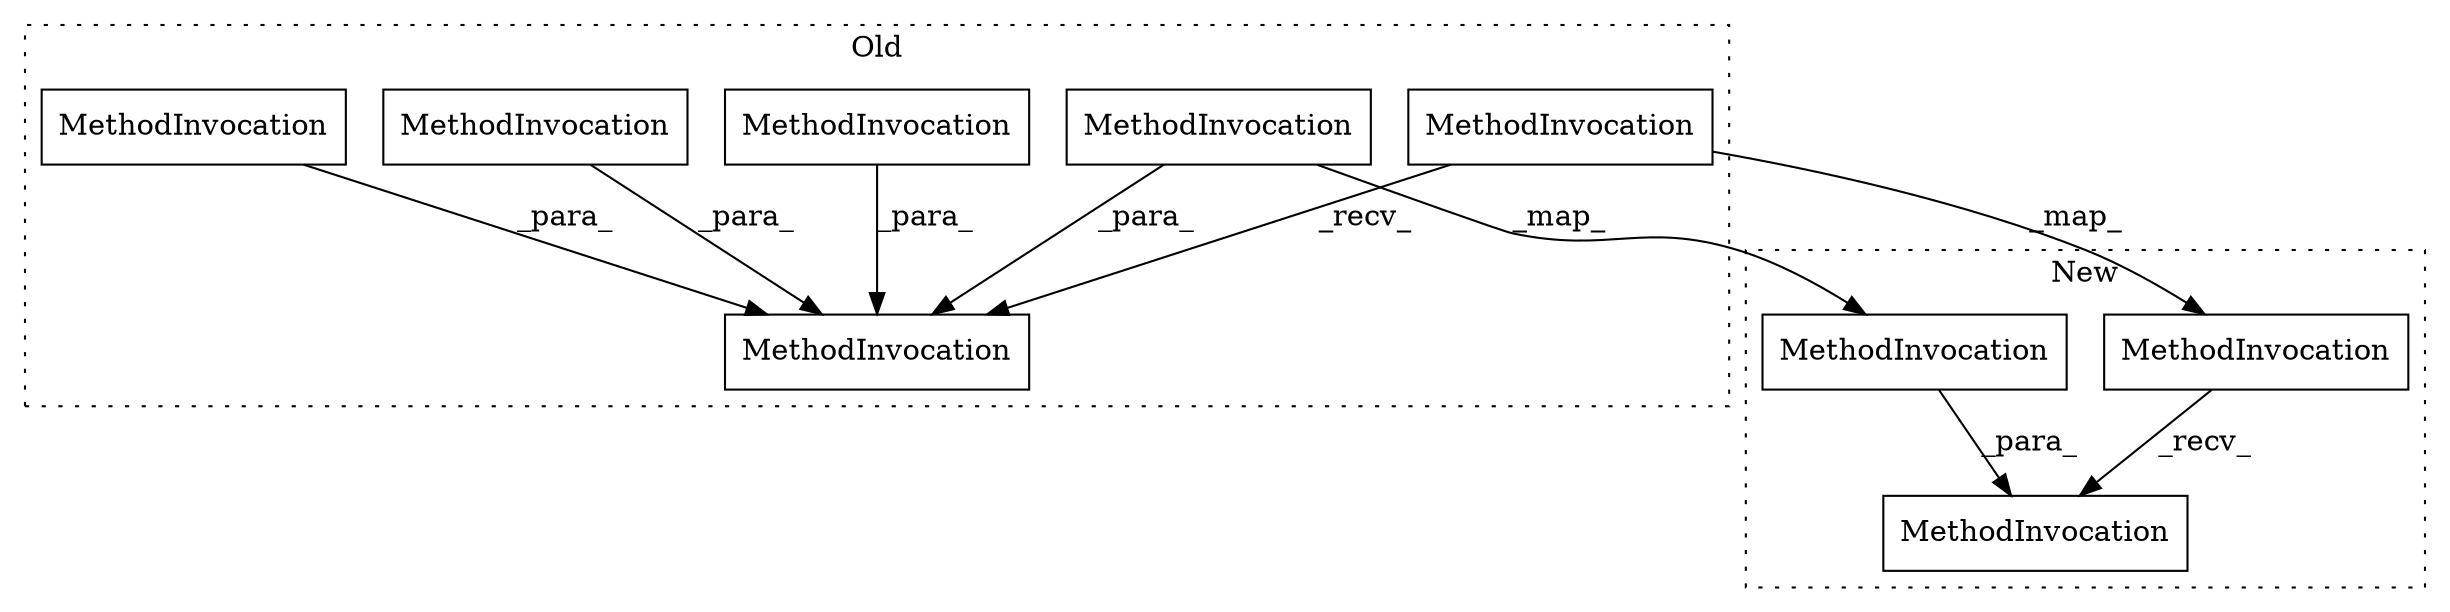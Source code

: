 digraph G {
subgraph cluster0 {
2 [label="MethodInvocation" a="32" s="4017" l="12" shape="box"];
5 [label="MethodInvocation" a="32" s="3993" l="5" shape="box"];
6 [label="MethodInvocation" a="32" s="4000" l="8" shape="box"];
7 [label="MethodInvocation" a="32" s="4031" l="5" shape="box"];
8 [label="MethodInvocation" a="32" s="3965,3981" l="8,2" shape="box"];
9 [label="MethodInvocation" a="32" s="3984,4036" l="9,2" shape="box"];
label = "Old";
style="dotted";
}
subgraph cluster1 {
1 [label="MethodInvocation" a="32" s="3754,3768" l="9,2" shape="box"];
3 [label="MethodInvocation" a="32" s="3763" l="5" shape="box"];
4 [label="MethodInvocation" a="32" s="3735,3751" l="8,2" shape="box"];
label = "New";
style="dotted";
}
2 -> 9 [label="_para_"];
3 -> 1 [label="_para_"];
4 -> 1 [label="_recv_"];
5 -> 3 [label="_map_"];
5 -> 9 [label="_para_"];
6 -> 9 [label="_para_"];
7 -> 9 [label="_para_"];
8 -> 9 [label="_recv_"];
8 -> 4 [label="_map_"];
}